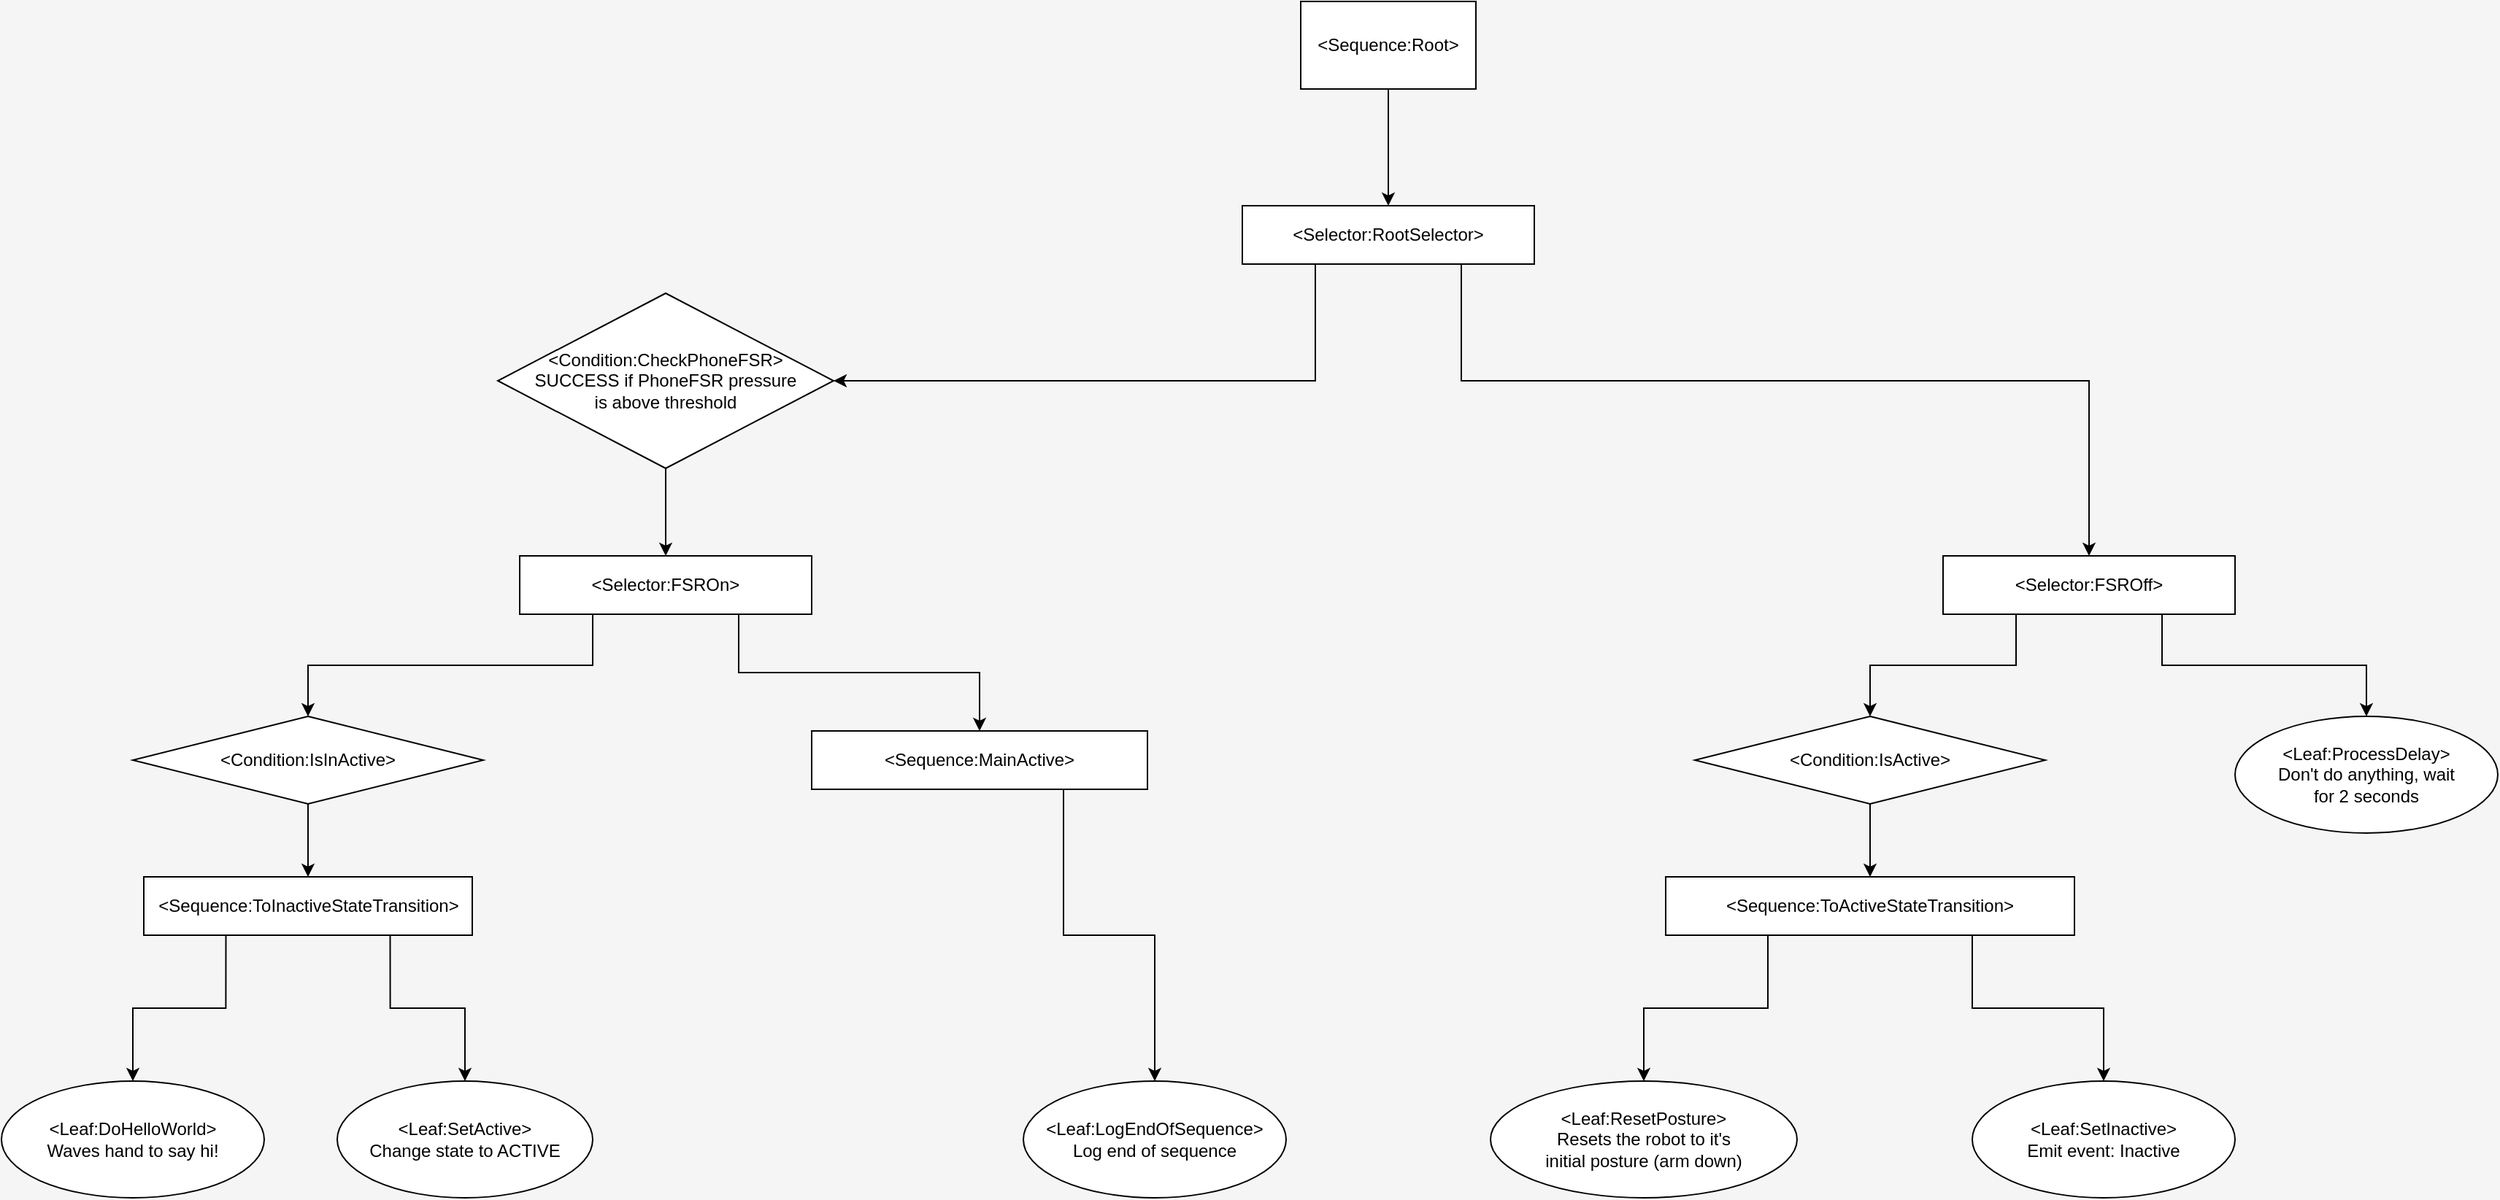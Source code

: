 <mxfile scale="1" border="20">
    <diagram id="UHCWGTYehqS4aXibi6Wu" name="Page-1">
        <mxGraphModel dx="2520" dy="1098" grid="1" gridSize="10" guides="1" tooltips="1" connect="1" arrows="1" fold="1" page="1" pageScale="1" pageWidth="850" pageHeight="1100" background="#F5F5F5" math="0" shadow="0">
            <root>
                <mxCell id="0"/>
                <mxCell id="1" parent="0"/>
                <mxCell id="83" style="edgeStyle=orthogonalEdgeStyle;rounded=0;html=1;exitX=0.75;exitY=1;exitDx=0;exitDy=0;entryX=0.5;entryY=0;entryDx=0;entryDy=0;" edge="1" parent="1" source="3" target="77">
                    <mxGeometry relative="1" as="geometry">
                        <Array as="points">
                            <mxPoint x="430" y="360"/>
                            <mxPoint x="860" y="360"/>
                        </Array>
                    </mxGeometry>
                </mxCell>
                <mxCell id="91" style="edgeStyle=orthogonalEdgeStyle;rounded=0;html=1;exitX=0.25;exitY=1;exitDx=0;exitDy=0;entryX=1;entryY=0.5;entryDx=0;entryDy=0;" edge="1" parent="1" source="3" target="37">
                    <mxGeometry relative="1" as="geometry"/>
                </mxCell>
                <mxCell id="3" value="&amp;lt;Selector:RootSelector&amp;gt;" style="rounded=0;whiteSpace=wrap;html=1;" parent="1" vertex="1">
                    <mxGeometry x="280" y="240" width="200" height="40" as="geometry"/>
                </mxCell>
                <mxCell id="34" style="edgeStyle=orthogonalEdgeStyle;rounded=0;html=1;exitX=0.25;exitY=1;exitDx=0;exitDy=0;entryX=0.5;entryY=0;entryDx=0;entryDy=0;" parent="1" source="30" target="33" edge="1">
                    <mxGeometry relative="1" as="geometry"/>
                </mxCell>
                <mxCell id="36" style="edgeStyle=orthogonalEdgeStyle;rounded=0;html=1;exitX=0.75;exitY=1;exitDx=0;exitDy=0;entryX=0.5;entryY=0;entryDx=0;entryDy=0;" parent="1" source="30" target="35" edge="1">
                    <mxGeometry relative="1" as="geometry"/>
                </mxCell>
                <mxCell id="30" value="&amp;lt;Sequence:ToActiveStateTransition&amp;gt;" style="rounded=0;whiteSpace=wrap;html=1;" parent="1" vertex="1">
                    <mxGeometry x="570" y="700" width="280" height="40" as="geometry"/>
                </mxCell>
                <mxCell id="32" style="edgeStyle=orthogonalEdgeStyle;rounded=0;html=1;exitX=0.5;exitY=1;exitDx=0;exitDy=0;entryX=0.5;entryY=0;entryDx=0;entryDy=0;" parent="1" source="31" target="3" edge="1">
                    <mxGeometry relative="1" as="geometry"/>
                </mxCell>
                <mxCell id="31" value="&amp;lt;Sequence:Root&amp;gt;" style="rounded=0;whiteSpace=wrap;html=1;" parent="1" vertex="1">
                    <mxGeometry x="320" y="100" width="120" height="60" as="geometry"/>
                </mxCell>
                <mxCell id="33" value="&amp;lt;Leaf:ResetPosture&amp;gt;&lt;br&gt;Resets the robot to it's&lt;br&gt;initial posture (arm down)" style="ellipse;whiteSpace=wrap;html=1;" parent="1" vertex="1">
                    <mxGeometry x="450" y="840" width="210" height="80" as="geometry"/>
                </mxCell>
                <mxCell id="35" value="&amp;lt;Leaf:SetInactive&amp;gt;&lt;br&gt;Emit event: Inactive" style="ellipse;whiteSpace=wrap;html=1;" parent="1" vertex="1">
                    <mxGeometry x="780" y="840" width="180" height="80" as="geometry"/>
                </mxCell>
                <mxCell id="74" style="edgeStyle=orthogonalEdgeStyle;html=1;exitX=0.5;exitY=1;exitDx=0;exitDy=0;entryX=0.5;entryY=0;entryDx=0;entryDy=0;rounded=0;" parent="1" source="37" target="78" edge="1">
                    <mxGeometry relative="1" as="geometry">
                        <mxPoint x="75" y="600.0" as="targetPoint"/>
                    </mxGeometry>
                </mxCell>
                <mxCell id="37" value="&amp;lt;Condition:CheckPhoneFSR&amp;gt;&lt;br&gt;SUCCESS if PhoneFSR pressure&lt;br&gt;is above threshold" style="rhombus;whiteSpace=wrap;html=1;" parent="1" vertex="1">
                    <mxGeometry x="-230" y="300" width="230" height="120" as="geometry"/>
                </mxCell>
                <mxCell id="49" value="&amp;lt;Leaf:SetActive&amp;gt;&lt;br&gt;Change state to ACTIVE" style="ellipse;whiteSpace=wrap;html=1;" parent="1" vertex="1">
                    <mxGeometry x="-340" y="840" width="175" height="80" as="geometry"/>
                </mxCell>
                <mxCell id="50" value="&amp;lt;Sequence:MainActive&amp;gt;" style="rounded=0;whiteSpace=wrap;html=1;" parent="1" vertex="1">
                    <mxGeometry x="-15" y="600" width="230" height="40" as="geometry"/>
                </mxCell>
                <mxCell id="54" value="&amp;lt;Leaf:LogEndOfSequence&amp;gt;&lt;br&gt;Log end of sequence" style="ellipse;whiteSpace=wrap;html=1;" parent="1" vertex="1">
                    <mxGeometry x="130" y="840" width="180" height="80" as="geometry"/>
                </mxCell>
                <mxCell id="56" style="rounded=0;html=1;exitX=0.75;exitY=1;exitDx=0;exitDy=0;entryX=0.5;entryY=0;entryDx=0;entryDy=0;edgeStyle=orthogonalEdgeStyle;" parent="1" source="50" target="54" edge="1">
                    <mxGeometry relative="1" as="geometry">
                        <mxPoint x="-203.32" y="1131.56" as="sourcePoint"/>
                        <mxPoint x="-280" y="1240" as="targetPoint"/>
                    </mxGeometry>
                </mxCell>
                <mxCell id="58" value="&amp;lt;Leaf:DoHelloWorld&amp;gt;&lt;br&gt;Waves hand to say hi!" style="ellipse;whiteSpace=wrap;html=1;" parent="1" vertex="1">
                    <mxGeometry x="-570" y="840" width="180" height="80" as="geometry"/>
                </mxCell>
                <mxCell id="71" style="edgeStyle=orthogonalEdgeStyle;rounded=0;html=1;exitX=0.5;exitY=1;exitDx=0;exitDy=0;entryX=0.5;entryY=0;entryDx=0;entryDy=0;" parent="1" source="88" target="70" edge="1">
                    <mxGeometry relative="1" as="geometry">
                        <mxPoint x="-370.0" y="700" as="sourcePoint"/>
                    </mxGeometry>
                </mxCell>
                <mxCell id="92" style="edgeStyle=orthogonalEdgeStyle;rounded=0;html=1;exitX=0.25;exitY=1;exitDx=0;exitDy=0;entryX=0.5;entryY=0;entryDx=0;entryDy=0;" edge="1" parent="1" source="70" target="58">
                    <mxGeometry relative="1" as="geometry"/>
                </mxCell>
                <mxCell id="93" style="edgeStyle=orthogonalEdgeStyle;rounded=0;html=1;exitX=0.75;exitY=1;exitDx=0;exitDy=0;entryX=0.5;entryY=0;entryDx=0;entryDy=0;" edge="1" parent="1" source="70" target="49">
                    <mxGeometry relative="1" as="geometry"/>
                </mxCell>
                <mxCell id="70" value="&amp;lt;Sequence:ToInactiveStateTransition&amp;gt;" style="rounded=0;whiteSpace=wrap;html=1;" parent="1" vertex="1">
                    <mxGeometry x="-472.5" y="700" width="225" height="40" as="geometry"/>
                </mxCell>
                <mxCell id="82" style="edgeStyle=orthogonalEdgeStyle;rounded=0;html=1;exitX=0.5;exitY=1;exitDx=0;exitDy=0;entryX=0.5;entryY=0;entryDx=0;entryDy=0;" edge="1" parent="1" source="76" target="30">
                    <mxGeometry relative="1" as="geometry"/>
                </mxCell>
                <mxCell id="76" value="&amp;lt;Condition:IsActive&amp;gt;" style="rhombus;whiteSpace=wrap;html=1;" vertex="1" parent="1">
                    <mxGeometry x="590" y="590" width="240" height="60" as="geometry"/>
                </mxCell>
                <mxCell id="80" style="edgeStyle=orthogonalEdgeStyle;html=1;exitX=0.25;exitY=1;exitDx=0;exitDy=0;entryX=0.5;entryY=0;entryDx=0;entryDy=0;rounded=0;" edge="1" parent="1" source="77" target="76">
                    <mxGeometry relative="1" as="geometry"/>
                </mxCell>
                <mxCell id="86" style="edgeStyle=orthogonalEdgeStyle;rounded=0;html=1;exitX=0.75;exitY=1;exitDx=0;exitDy=0;entryX=0.5;entryY=0;entryDx=0;entryDy=0;" edge="1" parent="1" source="77" target="85">
                    <mxGeometry relative="1" as="geometry"/>
                </mxCell>
                <mxCell id="77" value="&amp;lt;Selector:FSROff&amp;gt;" style="rounded=0;whiteSpace=wrap;html=1;" vertex="1" parent="1">
                    <mxGeometry x="760" y="480" width="200" height="40" as="geometry"/>
                </mxCell>
                <mxCell id="89" style="edgeStyle=orthogonalEdgeStyle;rounded=0;html=1;exitX=0.25;exitY=1;exitDx=0;exitDy=0;entryX=0.5;entryY=0;entryDx=0;entryDy=0;" edge="1" parent="1" source="78" target="88">
                    <mxGeometry relative="1" as="geometry"/>
                </mxCell>
                <mxCell id="90" style="edgeStyle=orthogonalEdgeStyle;rounded=0;html=1;exitX=0.75;exitY=1;exitDx=0;exitDy=0;entryX=0.5;entryY=0;entryDx=0;entryDy=0;" edge="1" parent="1" source="78" target="50">
                    <mxGeometry relative="1" as="geometry"/>
                </mxCell>
                <mxCell id="78" value="&amp;lt;Selector:FSROn&amp;gt;" style="rounded=0;whiteSpace=wrap;html=1;" vertex="1" parent="1">
                    <mxGeometry x="-215" y="480" width="200" height="40" as="geometry"/>
                </mxCell>
                <mxCell id="85" value="&amp;lt;Leaf:ProcessDelay&amp;gt;&lt;br&gt;Don't do anything, wait&lt;br&gt;for 2 seconds" style="ellipse;whiteSpace=wrap;html=1;" vertex="1" parent="1">
                    <mxGeometry x="960" y="590" width="180" height="80" as="geometry"/>
                </mxCell>
                <mxCell id="88" value="&amp;lt;Condition:IsInActive&amp;gt;" style="rhombus;whiteSpace=wrap;html=1;" vertex="1" parent="1">
                    <mxGeometry x="-480" y="590" width="240" height="60" as="geometry"/>
                </mxCell>
            </root>
        </mxGraphModel>
    </diagram>
</mxfile>